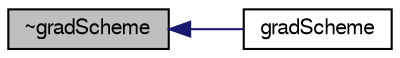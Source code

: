 digraph "~gradScheme"
{
  bgcolor="transparent";
  edge [fontname="FreeSans",fontsize="10",labelfontname="FreeSans",labelfontsize="10"];
  node [fontname="FreeSans",fontsize="10",shape=record];
  rankdir="LR";
  Node66 [label="~gradScheme",height=0.2,width=0.4,color="black", fillcolor="grey75", style="filled", fontcolor="black"];
  Node66 -> Node67 [dir="back",color="midnightblue",fontsize="10",style="solid",fontname="FreeSans"];
  Node67 [label="gradScheme",height=0.2,width=0.4,color="black",URL="$a22542.html#a030a77b57a1e2af63213642f5bac7071",tooltip="Construct from mesh. "];
}
